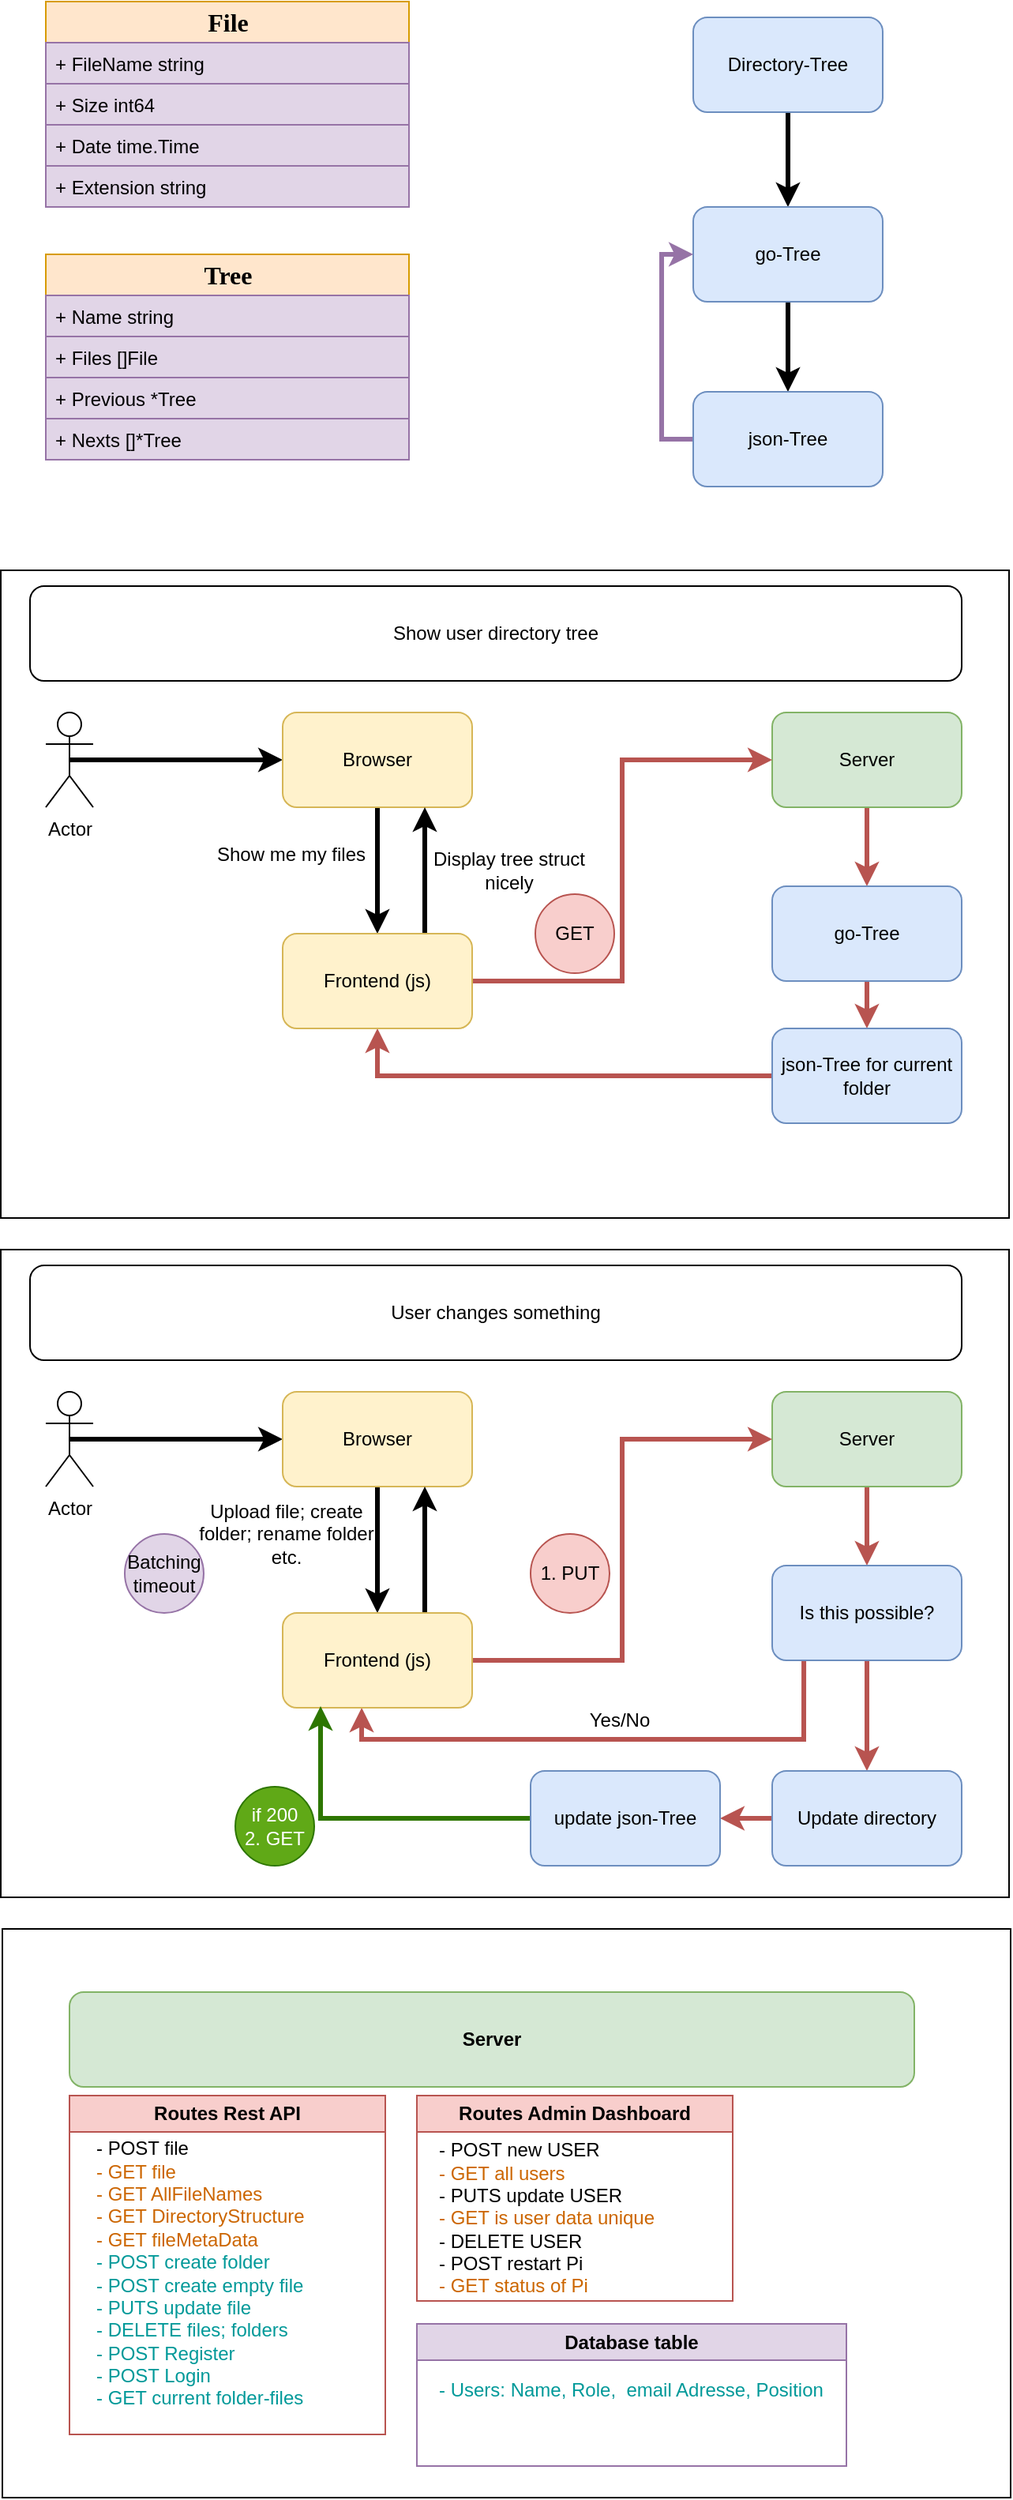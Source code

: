 <mxfile version="13.0.3" type="device"><diagram id="9XFrDMfPaP__T5PrbTT4" name="Page-1"><mxGraphModel dx="1094" dy="960" grid="1" gridSize="10" guides="1" tooltips="1" connect="1" arrows="1" fold="1" page="1" pageScale="1" pageWidth="850" pageHeight="1100" math="0" shadow="0"><root><mxCell id="0"/><mxCell id="1" parent="0"/><mxCell id="fjDR_h0SIAO27UseuQJf-57" value="" style="rounded=0;whiteSpace=wrap;html=1;" parent="1" vertex="1"><mxGeometry x="51.5" y="430" width="638.5" height="410" as="geometry"/></mxCell><mxCell id="fjDR_h0SIAO27UseuQJf-2" value="&lt;span style=&quot;font-size: 16px&quot;&gt;&lt;b&gt;File&lt;br&gt;&lt;/b&gt;&lt;/span&gt;" style="swimlane;html=1;fontStyle=0;childLayout=stackLayout;horizontal=1;startSize=26;fillColor=#ffe6cc;horizontalStack=0;resizeParent=1;resizeLast=0;collapsible=1;marginBottom=0;swimlaneFillColor=#ffffff;rounded=0;shadow=0;comic=0;labelBackgroundColor=none;strokeWidth=1;fontFamily=Verdana;fontSize=10;align=center;strokeColor=#d79b00;" parent="1" vertex="1"><mxGeometry x="80" y="70" width="230" height="104" as="geometry"/></mxCell><mxCell id="fjDR_h0SIAO27UseuQJf-3" value="+ FileName string" style="text;html=1;strokeColor=#9673a6;fillColor=#e1d5e7;align=left;verticalAlign=top;spacingLeft=4;spacingRight=4;whiteSpace=wrap;overflow=hidden;rotatable=0;points=[[0,0.5],[1,0.5]];portConstraint=eastwest;" parent="fjDR_h0SIAO27UseuQJf-2" vertex="1"><mxGeometry y="26" width="230" height="26" as="geometry"/></mxCell><mxCell id="fjDR_h0SIAO27UseuQJf-4" value="+ Size int64" style="text;html=1;strokeColor=#9673a6;fillColor=#e1d5e7;align=left;verticalAlign=top;spacingLeft=4;spacingRight=4;whiteSpace=wrap;overflow=hidden;rotatable=0;points=[[0,0.5],[1,0.5]];portConstraint=eastwest;" parent="fjDR_h0SIAO27UseuQJf-2" vertex="1"><mxGeometry y="52" width="230" height="26" as="geometry"/></mxCell><mxCell id="fjDR_h0SIAO27UseuQJf-5" value="+ Date time.Time" style="text;html=1;strokeColor=#9673a6;fillColor=#e1d5e7;align=left;verticalAlign=top;spacingLeft=4;spacingRight=4;whiteSpace=wrap;overflow=hidden;rotatable=0;points=[[0,0.5],[1,0.5]];portConstraint=eastwest;" parent="fjDR_h0SIAO27UseuQJf-2" vertex="1"><mxGeometry y="78" width="230" height="26" as="geometry"/></mxCell><mxCell id="fjDR_h0SIAO27UseuQJf-11" value="+ Extension string" style="text;html=1;strokeColor=#9673a6;fillColor=#e1d5e7;align=left;verticalAlign=top;spacingLeft=4;spacingRight=4;whiteSpace=wrap;overflow=hidden;rotatable=0;points=[[0,0.5],[1,0.5]];portConstraint=eastwest;" parent="1" vertex="1"><mxGeometry x="80" y="174" width="230" height="26" as="geometry"/></mxCell><mxCell id="fjDR_h0SIAO27UseuQJf-16" value="+ Nexts []*Tree" style="text;html=1;strokeColor=#9673a6;fillColor=#e1d5e7;align=left;verticalAlign=top;spacingLeft=4;spacingRight=4;whiteSpace=wrap;overflow=hidden;rotatable=0;points=[[0,0.5],[1,0.5]];portConstraint=eastwest;" parent="1" vertex="1"><mxGeometry x="80" y="334" width="230" height="26" as="geometry"/></mxCell><mxCell id="fjDR_h0SIAO27UseuQJf-12" value="&lt;span style=&quot;font-size: 16px&quot;&gt;&lt;b&gt;Tree&lt;br&gt;&lt;/b&gt;&lt;/span&gt;" style="swimlane;html=1;fontStyle=0;childLayout=stackLayout;horizontal=1;startSize=26;fillColor=#ffe6cc;horizontalStack=0;resizeParent=1;resizeLast=0;collapsible=1;marginBottom=0;swimlaneFillColor=#ffffff;rounded=0;shadow=0;comic=0;labelBackgroundColor=none;strokeWidth=1;fontFamily=Verdana;fontSize=10;align=center;strokeColor=#d79b00;" parent="1" vertex="1"><mxGeometry x="80" y="230" width="230" height="104" as="geometry"/></mxCell><mxCell id="fjDR_h0SIAO27UseuQJf-13" value="+ Name string&amp;nbsp;" style="text;html=1;strokeColor=#9673a6;fillColor=#e1d5e7;align=left;verticalAlign=top;spacingLeft=4;spacingRight=4;whiteSpace=wrap;overflow=hidden;rotatable=0;points=[[0,0.5],[1,0.5]];portConstraint=eastwest;" parent="fjDR_h0SIAO27UseuQJf-12" vertex="1"><mxGeometry y="26" width="230" height="26" as="geometry"/></mxCell><mxCell id="fjDR_h0SIAO27UseuQJf-14" value="+ Files []File" style="text;html=1;strokeColor=#9673a6;fillColor=#e1d5e7;align=left;verticalAlign=top;spacingLeft=4;spacingRight=4;whiteSpace=wrap;overflow=hidden;rotatable=0;points=[[0,0.5],[1,0.5]];portConstraint=eastwest;" parent="fjDR_h0SIAO27UseuQJf-12" vertex="1"><mxGeometry y="52" width="230" height="26" as="geometry"/></mxCell><mxCell id="fjDR_h0SIAO27UseuQJf-15" value="+ Previous *Tree" style="text;html=1;strokeColor=#9673a6;fillColor=#e1d5e7;align=left;verticalAlign=top;spacingLeft=4;spacingRight=4;whiteSpace=wrap;overflow=hidden;rotatable=0;points=[[0,0.5],[1,0.5]];portConstraint=eastwest;" parent="fjDR_h0SIAO27UseuQJf-12" vertex="1"><mxGeometry y="78" width="230" height="26" as="geometry"/></mxCell><mxCell id="fjDR_h0SIAO27UseuQJf-20" style="edgeStyle=orthogonalEdgeStyle;rounded=0;orthogonalLoop=1;jettySize=auto;html=1;exitX=0.5;exitY=1;exitDx=0;exitDy=0;entryX=0.5;entryY=0;entryDx=0;entryDy=0;strokeWidth=3;" parent="1" source="fjDR_h0SIAO27UseuQJf-17" target="fjDR_h0SIAO27UseuQJf-18" edge="1"><mxGeometry relative="1" as="geometry"/></mxCell><mxCell id="fjDR_h0SIAO27UseuQJf-17" value="Directory-Tree" style="rounded=1;whiteSpace=wrap;html=1;fillColor=#dae8fc;strokeColor=#6c8ebf;" parent="1" vertex="1"><mxGeometry x="490" y="80" width="120" height="60" as="geometry"/></mxCell><mxCell id="fjDR_h0SIAO27UseuQJf-21" style="edgeStyle=orthogonalEdgeStyle;rounded=0;orthogonalLoop=1;jettySize=auto;html=1;exitX=0.5;exitY=1;exitDx=0;exitDy=0;strokeWidth=3;" parent="1" source="fjDR_h0SIAO27UseuQJf-18" target="fjDR_h0SIAO27UseuQJf-19" edge="1"><mxGeometry relative="1" as="geometry"/></mxCell><mxCell id="fjDR_h0SIAO27UseuQJf-18" value="go-Tree" style="rounded=1;whiteSpace=wrap;html=1;fillColor=#dae8fc;strokeColor=#6c8ebf;" parent="1" vertex="1"><mxGeometry x="490" y="200" width="120" height="60" as="geometry"/></mxCell><mxCell id="fjDR_h0SIAO27UseuQJf-22" style="edgeStyle=orthogonalEdgeStyle;rounded=0;orthogonalLoop=1;jettySize=auto;html=1;exitX=0;exitY=0.5;exitDx=0;exitDy=0;entryX=0;entryY=0.5;entryDx=0;entryDy=0;fillColor=#e1d5e7;strokeColor=#9673a6;strokeWidth=3;" parent="1" source="fjDR_h0SIAO27UseuQJf-19" target="fjDR_h0SIAO27UseuQJf-18" edge="1"><mxGeometry relative="1" as="geometry"/></mxCell><mxCell id="fjDR_h0SIAO27UseuQJf-19" value="json-Tree" style="rounded=1;whiteSpace=wrap;html=1;fillColor=#dae8fc;strokeColor=#6c8ebf;" parent="1" vertex="1"><mxGeometry x="490" y="317" width="120" height="60" as="geometry"/></mxCell><mxCell id="fjDR_h0SIAO27UseuQJf-37" style="edgeStyle=orthogonalEdgeStyle;rounded=0;orthogonalLoop=1;jettySize=auto;html=1;exitX=0.5;exitY=0.5;exitDx=0;exitDy=0;exitPerimeter=0;entryX=0;entryY=0.5;entryDx=0;entryDy=0;strokeWidth=3;" parent="1" source="fjDR_h0SIAO27UseuQJf-25" target="fjDR_h0SIAO27UseuQJf-36" edge="1"><mxGeometry relative="1" as="geometry"/></mxCell><mxCell id="fjDR_h0SIAO27UseuQJf-25" value="Actor" style="shape=umlActor;verticalLabelPosition=bottom;labelBackgroundColor=#ffffff;verticalAlign=top;html=1;outlineConnect=0;" parent="1" vertex="1"><mxGeometry x="80" y="520" width="30" height="60" as="geometry"/></mxCell><mxCell id="fjDR_h0SIAO27UseuQJf-50" style="edgeStyle=orthogonalEdgeStyle;rounded=0;orthogonalLoop=1;jettySize=auto;html=1;exitX=0.5;exitY=1;exitDx=0;exitDy=0;entryX=0.5;entryY=0;entryDx=0;entryDy=0;strokeWidth=3;" parent="1" source="fjDR_h0SIAO27UseuQJf-36" target="fjDR_h0SIAO27UseuQJf-49" edge="1"><mxGeometry relative="1" as="geometry"/></mxCell><mxCell id="fjDR_h0SIAO27UseuQJf-36" value="Browser" style="rounded=1;whiteSpace=wrap;html=1;align=center;fillColor=#fff2cc;strokeColor=#d6b656;" parent="1" vertex="1"><mxGeometry x="230" y="520" width="120" height="60" as="geometry"/></mxCell><mxCell id="fjDR_h0SIAO27UseuQJf-42" style="edgeStyle=orthogonalEdgeStyle;rounded=0;orthogonalLoop=1;jettySize=auto;html=1;exitX=0.5;exitY=1;exitDx=0;exitDy=0;entryX=0.5;entryY=0;entryDx=0;entryDy=0;strokeWidth=3;fillColor=#f8cecc;strokeColor=#b85450;" parent="1" source="fjDR_h0SIAO27UseuQJf-38" target="fjDR_h0SIAO27UseuQJf-41" edge="1"><mxGeometry relative="1" as="geometry"/></mxCell><mxCell id="fjDR_h0SIAO27UseuQJf-38" value="Server" style="rounded=1;whiteSpace=wrap;html=1;fillColor=#d5e8d4;strokeColor=#82b366;" parent="1" vertex="1"><mxGeometry x="540" y="520" width="120" height="60" as="geometry"/></mxCell><mxCell id="fjDR_h0SIAO27UseuQJf-40" value="Show me my files" style="text;html=1;strokeColor=none;fillColor=none;align=center;verticalAlign=middle;whiteSpace=wrap;rounded=0;" parent="1" vertex="1"><mxGeometry x="171.5" y="600" width="127" height="20" as="geometry"/></mxCell><mxCell id="fjDR_h0SIAO27UseuQJf-47" style="edgeStyle=orthogonalEdgeStyle;rounded=0;orthogonalLoop=1;jettySize=auto;html=1;exitX=0.5;exitY=1;exitDx=0;exitDy=0;strokeWidth=3;fillColor=#f8cecc;strokeColor=#b85450;" parent="1" source="fjDR_h0SIAO27UseuQJf-41" target="fjDR_h0SIAO27UseuQJf-46" edge="1"><mxGeometry relative="1" as="geometry"/></mxCell><mxCell id="fjDR_h0SIAO27UseuQJf-41" value="go-Tree" style="rounded=1;whiteSpace=wrap;html=1;fillColor=#dae8fc;strokeColor=#6c8ebf;" parent="1" vertex="1"><mxGeometry x="540" y="630" width="120" height="60" as="geometry"/></mxCell><mxCell id="fjDR_h0SIAO27UseuQJf-52" style="edgeStyle=orthogonalEdgeStyle;rounded=0;orthogonalLoop=1;jettySize=auto;html=1;exitX=0;exitY=0.5;exitDx=0;exitDy=0;entryX=0.5;entryY=1;entryDx=0;entryDy=0;strokeWidth=3;fillColor=#f8cecc;strokeColor=#b85450;" parent="1" source="fjDR_h0SIAO27UseuQJf-46" target="fjDR_h0SIAO27UseuQJf-49" edge="1"><mxGeometry relative="1" as="geometry"/></mxCell><mxCell id="fjDR_h0SIAO27UseuQJf-46" value="json-Tree for current folder" style="rounded=1;whiteSpace=wrap;html=1;fillColor=#dae8fc;strokeColor=#6c8ebf;" parent="1" vertex="1"><mxGeometry x="540" y="720" width="120" height="60" as="geometry"/></mxCell><mxCell id="fjDR_h0SIAO27UseuQJf-51" style="edgeStyle=orthogonalEdgeStyle;rounded=0;orthogonalLoop=1;jettySize=auto;html=1;exitX=1;exitY=0.5;exitDx=0;exitDy=0;entryX=0;entryY=0.5;entryDx=0;entryDy=0;strokeWidth=3;fillColor=#f8cecc;strokeColor=#b85450;" parent="1" source="fjDR_h0SIAO27UseuQJf-49" target="fjDR_h0SIAO27UseuQJf-38" edge="1"><mxGeometry relative="1" as="geometry"/></mxCell><mxCell id="fjDR_h0SIAO27UseuQJf-53" style="edgeStyle=orthogonalEdgeStyle;rounded=0;orthogonalLoop=1;jettySize=auto;html=1;exitX=0.75;exitY=0;exitDx=0;exitDy=0;entryX=0.75;entryY=1;entryDx=0;entryDy=0;strokeWidth=3;" parent="1" source="fjDR_h0SIAO27UseuQJf-49" target="fjDR_h0SIAO27UseuQJf-36" edge="1"><mxGeometry relative="1" as="geometry"/></mxCell><mxCell id="fjDR_h0SIAO27UseuQJf-49" value="Frontend (js)" style="rounded=1;whiteSpace=wrap;html=1;align=center;fillColor=#fff2cc;strokeColor=#d6b656;" parent="1" vertex="1"><mxGeometry x="230" y="660" width="120" height="60" as="geometry"/></mxCell><mxCell id="fjDR_h0SIAO27UseuQJf-54" value="Display tree struct nicely" style="text;html=1;strokeColor=none;fillColor=none;align=center;verticalAlign=middle;whiteSpace=wrap;rounded=0;" parent="1" vertex="1"><mxGeometry x="310" y="610" width="127" height="20" as="geometry"/></mxCell><mxCell id="fjDR_h0SIAO27UseuQJf-55" value="Show user directory tree" style="rounded=1;whiteSpace=wrap;html=1;" parent="1" vertex="1"><mxGeometry x="70" y="440" width="590" height="60" as="geometry"/></mxCell><mxCell id="fjDR_h0SIAO27UseuQJf-58" value="&lt;span style=&quot;font-family: monospace ; font-size: 0px&quot;&gt;%3CmxGraphModel%3E%3Croot%3E%3CmxCell%20id%3D%220%22%2F%3E%3CmxCell%20id%3D%221%22%20parent%3D%220%22%2F%3E%3CmxCell%20id%3D%222%22%20value%3D%22Server%22%20style%3D%22rounded%3D1%3BwhiteSpace%3Dwrap%3Bhtml%3D1%3BfillColor%3D%23d5e8d4%3BstrokeColor%3D%2382b366%3B%22%20vertex%3D%221%22%20parent%3D%221%22%3E%3CmxGeometry%20x%3D%22540%22%20y%3D%22950%22%20width%3D%22120%22%20height%3D%2260%22%20as%3D%22geometry%22%2F%3E%3C%2FmxCell%3E%3C%2Froot%3E%3C%2FmxGraphModel%3E&lt;/span&gt;" style="rounded=0;whiteSpace=wrap;html=1;" parent="1" vertex="1"><mxGeometry x="51.5" y="860" width="638.5" height="410" as="geometry"/></mxCell><mxCell id="fjDR_h0SIAO27UseuQJf-59" style="edgeStyle=orthogonalEdgeStyle;rounded=0;orthogonalLoop=1;jettySize=auto;html=1;exitX=0.5;exitY=0.5;exitDx=0;exitDy=0;exitPerimeter=0;entryX=0;entryY=0.5;entryDx=0;entryDy=0;strokeWidth=3;" parent="1" source="fjDR_h0SIAO27UseuQJf-60" target="fjDR_h0SIAO27UseuQJf-62" edge="1"><mxGeometry relative="1" as="geometry"/></mxCell><mxCell id="fjDR_h0SIAO27UseuQJf-60" value="Actor" style="shape=umlActor;verticalLabelPosition=bottom;labelBackgroundColor=#ffffff;verticalAlign=top;html=1;outlineConnect=0;" parent="1" vertex="1"><mxGeometry x="80" y="950" width="30" height="60" as="geometry"/></mxCell><mxCell id="fjDR_h0SIAO27UseuQJf-61" style="edgeStyle=orthogonalEdgeStyle;rounded=0;orthogonalLoop=1;jettySize=auto;html=1;exitX=0.5;exitY=1;exitDx=0;exitDy=0;entryX=0.5;entryY=0;entryDx=0;entryDy=0;strokeWidth=3;" parent="1" source="fjDR_h0SIAO27UseuQJf-62" target="fjDR_h0SIAO27UseuQJf-72" edge="1"><mxGeometry relative="1" as="geometry"/></mxCell><mxCell id="fjDR_h0SIAO27UseuQJf-62" value="Browser" style="rounded=1;whiteSpace=wrap;html=1;align=center;fillColor=#fff2cc;strokeColor=#d6b656;" parent="1" vertex="1"><mxGeometry x="230" y="950" width="120" height="60" as="geometry"/></mxCell><mxCell id="fjDR_h0SIAO27UseuQJf-63" style="edgeStyle=orthogonalEdgeStyle;rounded=0;orthogonalLoop=1;jettySize=auto;html=1;exitX=0.5;exitY=1;exitDx=0;exitDy=0;entryX=0.5;entryY=0;entryDx=0;entryDy=0;strokeWidth=3;fillColor=#f8cecc;strokeColor=#b85450;" parent="1" source="fjDR_h0SIAO27UseuQJf-64" target="fjDR_h0SIAO27UseuQJf-67" edge="1"><mxGeometry relative="1" as="geometry"/></mxCell><mxCell id="fjDR_h0SIAO27UseuQJf-64" value="Server" style="rounded=1;whiteSpace=wrap;html=1;fillColor=#d5e8d4;strokeColor=#82b366;" parent="1" vertex="1"><mxGeometry x="540" y="950" width="120" height="60" as="geometry"/></mxCell><mxCell id="fjDR_h0SIAO27UseuQJf-65" value="Upload file; create folder; rename folder etc." style="text;html=1;strokeColor=none;fillColor=none;align=center;verticalAlign=middle;whiteSpace=wrap;rounded=0;" parent="1" vertex="1"><mxGeometry x="168.5" y="1030" width="127" height="20" as="geometry"/></mxCell><mxCell id="fjDR_h0SIAO27UseuQJf-66" style="edgeStyle=orthogonalEdgeStyle;rounded=0;orthogonalLoop=1;jettySize=auto;html=1;exitX=0.5;exitY=1;exitDx=0;exitDy=0;strokeWidth=3;fillColor=#f8cecc;strokeColor=#b85450;" parent="1" source="fjDR_h0SIAO27UseuQJf-67" target="fjDR_h0SIAO27UseuQJf-69" edge="1"><mxGeometry relative="1" as="geometry"/></mxCell><mxCell id="fjDR_h0SIAO27UseuQJf-75" style="edgeStyle=orthogonalEdgeStyle;rounded=0;orthogonalLoop=1;jettySize=auto;html=1;exitX=0.167;exitY=1;exitDx=0;exitDy=0;entryX=0.417;entryY=1;entryDx=0;entryDy=0;entryPerimeter=0;strokeWidth=3;fillColor=#f8cecc;strokeColor=#b85450;exitPerimeter=0;" parent="1" source="fjDR_h0SIAO27UseuQJf-67" target="fjDR_h0SIAO27UseuQJf-72" edge="1"><mxGeometry relative="1" as="geometry"/></mxCell><mxCell id="fjDR_h0SIAO27UseuQJf-67" value="Is this possible?" style="rounded=1;whiteSpace=wrap;html=1;fillColor=#dae8fc;strokeColor=#6c8ebf;" parent="1" vertex="1"><mxGeometry x="540" y="1060" width="120" height="60" as="geometry"/></mxCell><mxCell id="fjDR_h0SIAO27UseuQJf-79" style="edgeStyle=orthogonalEdgeStyle;rounded=0;orthogonalLoop=1;jettySize=auto;html=1;exitX=0;exitY=0.5;exitDx=0;exitDy=0;entryX=1;entryY=0.5;entryDx=0;entryDy=0;strokeWidth=3;fillColor=#f8cecc;strokeColor=#b85450;" parent="1" source="fjDR_h0SIAO27UseuQJf-69" target="fjDR_h0SIAO27UseuQJf-78" edge="1"><mxGeometry relative="1" as="geometry"/></mxCell><mxCell id="fjDR_h0SIAO27UseuQJf-69" value="Update directory" style="rounded=1;whiteSpace=wrap;html=1;fillColor=#dae8fc;strokeColor=#6c8ebf;" parent="1" vertex="1"><mxGeometry x="540" y="1190" width="120" height="60" as="geometry"/></mxCell><mxCell id="fjDR_h0SIAO27UseuQJf-70" style="edgeStyle=orthogonalEdgeStyle;rounded=0;orthogonalLoop=1;jettySize=auto;html=1;exitX=1;exitY=0.5;exitDx=0;exitDy=0;entryX=0;entryY=0.5;entryDx=0;entryDy=0;strokeWidth=3;fillColor=#f8cecc;strokeColor=#b85450;" parent="1" source="fjDR_h0SIAO27UseuQJf-72" target="fjDR_h0SIAO27UseuQJf-64" edge="1"><mxGeometry relative="1" as="geometry"/></mxCell><mxCell id="fjDR_h0SIAO27UseuQJf-71" style="edgeStyle=orthogonalEdgeStyle;rounded=0;orthogonalLoop=1;jettySize=auto;html=1;exitX=0.75;exitY=0;exitDx=0;exitDy=0;entryX=0.75;entryY=1;entryDx=0;entryDy=0;strokeWidth=3;" parent="1" source="fjDR_h0SIAO27UseuQJf-72" target="fjDR_h0SIAO27UseuQJf-62" edge="1"><mxGeometry relative="1" as="geometry"/></mxCell><mxCell id="fjDR_h0SIAO27UseuQJf-72" value="Frontend (js)" style="rounded=1;whiteSpace=wrap;html=1;align=center;fillColor=#fff2cc;strokeColor=#d6b656;" parent="1" vertex="1"><mxGeometry x="230" y="1090" width="120" height="60" as="geometry"/></mxCell><mxCell id="fjDR_h0SIAO27UseuQJf-74" value="User changes something" style="rounded=1;whiteSpace=wrap;html=1;" parent="1" vertex="1"><mxGeometry x="70" y="870" width="590" height="60" as="geometry"/></mxCell><mxCell id="fjDR_h0SIAO27UseuQJf-76" value="Yes/No" style="text;html=1;strokeColor=none;fillColor=none;align=center;verticalAlign=middle;whiteSpace=wrap;rounded=0;" parent="1" vertex="1"><mxGeometry x="380" y="1148" width="127" height="20" as="geometry"/></mxCell><mxCell id="fjDR_h0SIAO27UseuQJf-80" style="edgeStyle=orthogonalEdgeStyle;rounded=0;orthogonalLoop=1;jettySize=auto;html=1;exitX=0;exitY=0.5;exitDx=0;exitDy=0;entryX=0.2;entryY=0.983;entryDx=0;entryDy=0;entryPerimeter=0;strokeWidth=3;fillColor=#60a917;strokeColor=#2D7600;" parent="1" source="fjDR_h0SIAO27UseuQJf-78" target="fjDR_h0SIAO27UseuQJf-72" edge="1"><mxGeometry relative="1" as="geometry"/></mxCell><mxCell id="fjDR_h0SIAO27UseuQJf-78" value="update json-Tree" style="rounded=1;whiteSpace=wrap;html=1;fillColor=#dae8fc;strokeColor=#6c8ebf;" parent="1" vertex="1"><mxGeometry x="387" y="1190" width="120" height="60" as="geometry"/></mxCell><mxCell id="fjDR_h0SIAO27UseuQJf-81" value="Batching&lt;br&gt;timeout" style="ellipse;whiteSpace=wrap;html=1;aspect=fixed;fillColor=#e1d5e7;strokeColor=#9673a6;" parent="1" vertex="1"><mxGeometry x="130" y="1040" width="50" height="50" as="geometry"/></mxCell><mxCell id="fjDR_h0SIAO27UseuQJf-82" value="1. PUT" style="ellipse;whiteSpace=wrap;html=1;aspect=fixed;fillColor=#f8cecc;strokeColor=#b85450;" parent="1" vertex="1"><mxGeometry x="387" y="1040" width="50" height="50" as="geometry"/></mxCell><mxCell id="fjDR_h0SIAO27UseuQJf-83" value="if 200 &lt;br&gt;2. GET" style="ellipse;whiteSpace=wrap;html=1;aspect=fixed;fillColor=#60a917;strokeColor=#2D7600;fontColor=#ffffff;" parent="1" vertex="1"><mxGeometry x="200" y="1200" width="50" height="50" as="geometry"/></mxCell><mxCell id="fjDR_h0SIAO27UseuQJf-84" value="GET" style="ellipse;whiteSpace=wrap;html=1;aspect=fixed;fillColor=#f8cecc;strokeColor=#b85450;" parent="1" vertex="1"><mxGeometry x="390" y="635" width="50" height="50" as="geometry"/></mxCell><mxCell id="7BhTMV-kbdXD-s7NIpyR-1" value="&lt;span style=&quot;font-family: monospace ; font-size: 0px&quot;&gt;dra&lt;/span&gt;" style="rounded=0;whiteSpace=wrap;html=1;" parent="1" vertex="1"><mxGeometry x="52.5" y="1290" width="638.5" height="360" as="geometry"/></mxCell><mxCell id="7BhTMV-kbdXD-s7NIpyR-2" value="&lt;b&gt;Server&lt;/b&gt;" style="rounded=1;whiteSpace=wrap;html=1;fillColor=#d5e8d4;strokeColor=#82b366;" parent="1" vertex="1"><mxGeometry x="95" y="1330" width="535" height="60" as="geometry"/></mxCell><mxCell id="4B11ItCcAH0ggCF13_-q-1" value="Routes Rest API" style="swimlane;whiteSpace=wrap;html=1;fillColor=#f8cecc;strokeColor=#b85450;" parent="1" vertex="1"><mxGeometry x="95" y="1395.5" width="200" height="214.5" as="geometry"/></mxCell><mxCell id="4B11ItCcAH0ggCF13_-q-2" value="- POST file&lt;br&gt;&lt;font color=&quot;#cc6600&quot;&gt;- GET file&lt;br&gt;- GET AllFileNames&lt;br&gt;- GET DirectoryStructure&lt;br&gt;- GET fileMetaData&lt;br&gt;&lt;/font&gt;&lt;font color=&quot;#009999&quot;&gt;- POST create folder&lt;br&gt;- POST create empty file&lt;br&gt;- PUTS update file&lt;br&gt;- DELETE files; folders&amp;nbsp;&lt;br&gt;- POST Register&lt;br&gt;- POST Login&lt;br&gt;- GET current folder-files&lt;br&gt;&lt;/font&gt;" style="text;html=1;align=left;verticalAlign=middle;resizable=0;points=[];autosize=1;strokeColor=none;fillColor=none;" parent="4B11ItCcAH0ggCF13_-q-1" vertex="1"><mxGeometry x="15" y="27" width="150" height="170" as="geometry"/></mxCell><mxCell id="4B11ItCcAH0ggCF13_-q-3" value="Routes Admin Dashboard" style="swimlane;whiteSpace=wrap;html=1;fillColor=#f8cecc;strokeColor=#b85450;" parent="1" vertex="1"><mxGeometry x="315" y="1395.5" width="200" height="130" as="geometry"/></mxCell><mxCell id="4B11ItCcAH0ggCF13_-q-4" value="&lt;div align=&quot;left&quot;&gt;- POST new USER&lt;br&gt;&lt;font color=&quot;#cc6600&quot;&gt;- GET all users&lt;/font&gt;&lt;/div&gt;&lt;div align=&quot;left&quot;&gt;- PUTS update USER&lt;/div&gt;&lt;div align=&quot;left&quot;&gt;&lt;font color=&quot;#cc6600&quot;&gt;- GET is user data unique&lt;/font&gt;&lt;/div&gt;&lt;div align=&quot;left&quot;&gt;- DELETE USER&lt;/div&gt;&lt;div align=&quot;left&quot;&gt;- POST restart Pi&lt;/div&gt;&lt;div align=&quot;left&quot;&gt;&lt;font color=&quot;#cc6600&quot;&gt;- GET status of Pi&lt;/font&gt;&lt;br&gt;&lt;/div&gt;" style="text;html=1;align=left;verticalAlign=middle;resizable=0;points=[];autosize=1;strokeColor=none;fillColor=none;" parent="4B11ItCcAH0ggCF13_-q-3" vertex="1"><mxGeometry x="12" y="27" width="150" height="100" as="geometry"/></mxCell><mxCell id="4B11ItCcAH0ggCF13_-q-7" value="Database table" style="swimlane;whiteSpace=wrap;html=1;fillColor=#e1d5e7;strokeColor=#9673a6;startSize=23;" parent="1" vertex="1"><mxGeometry x="315" y="1540" width="272" height="90" as="geometry"/></mxCell><mxCell id="4B11ItCcAH0ggCF13_-q-8" value="&lt;div align=&quot;left&quot;&gt;&lt;font color=&quot;#009999&quot;&gt;- Users: Name, Role,&amp;nbsp; email Adresse, Position&lt;/font&gt;&lt;/div&gt;&lt;div align=&quot;left&quot;&gt;&lt;br&gt;&lt;/div&gt;" style="text;html=1;align=left;verticalAlign=middle;resizable=0;points=[];autosize=1;strokeColor=none;fillColor=none;" parent="4B11ItCcAH0ggCF13_-q-7" vertex="1"><mxGeometry x="12" y="34" width="260" height="30" as="geometry"/></mxCell></root></mxGraphModel></diagram></mxfile>